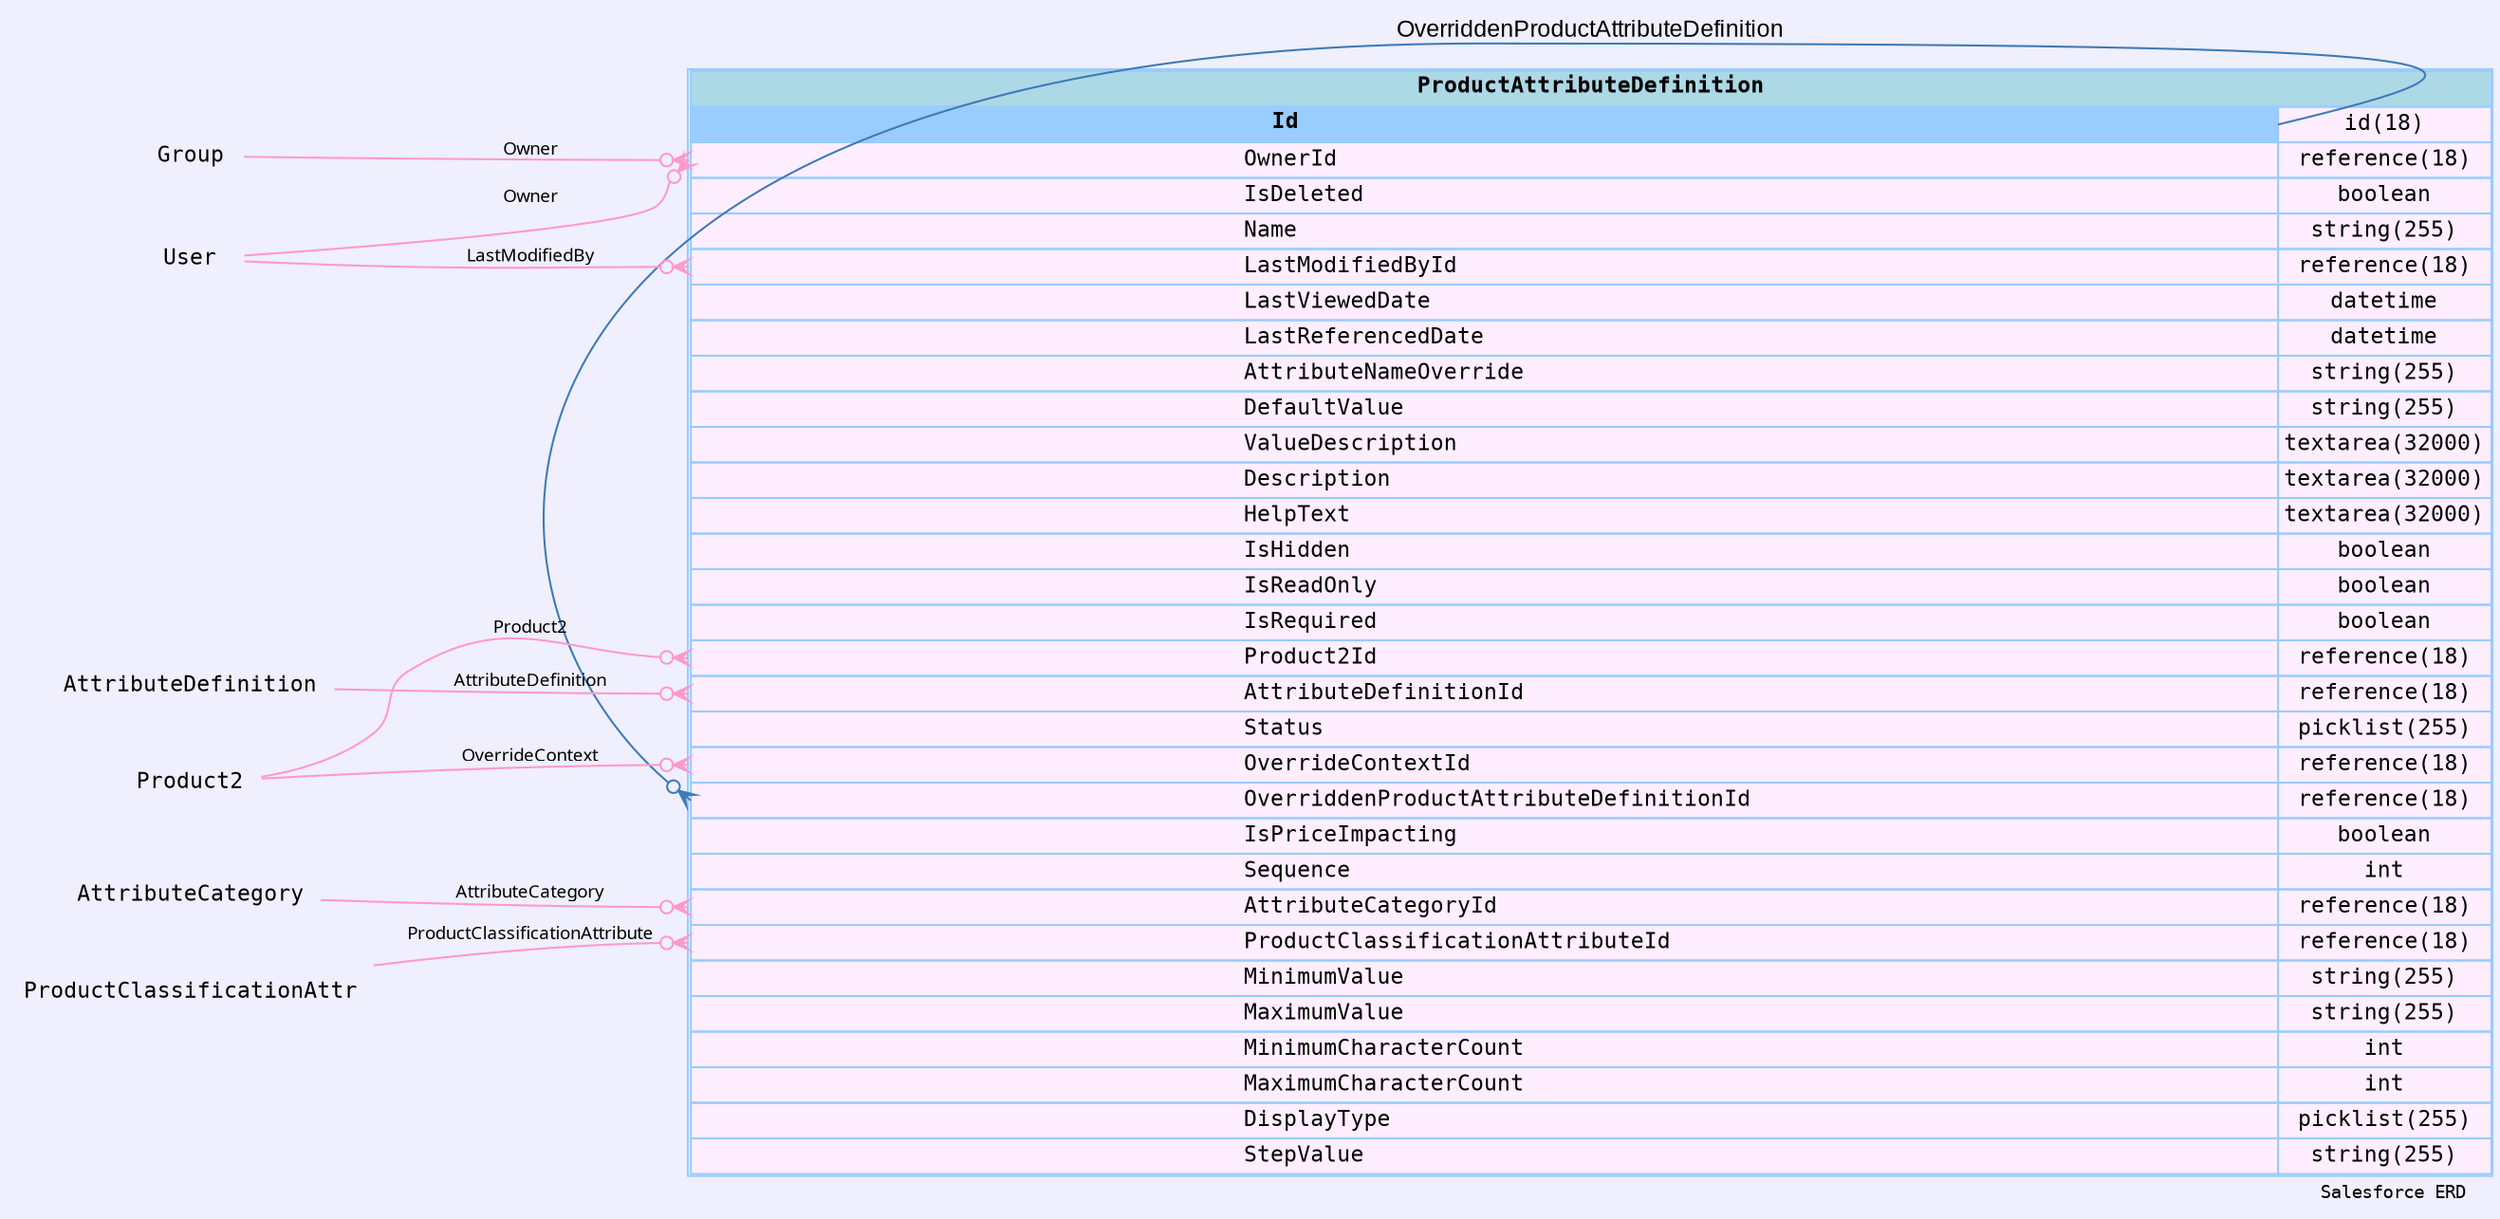 
        digraph "Salesforce+ ERD" {  
            graph [  
              rankdir="RL"  
              bgcolor="#efeffd"  
              label="Salesforce ERD "  
              labeljust="r"  
              nodesep="0.18"  
              ranksep="0.46"        
              fontname="Courier"  
              fontsize="9"  
            ];  
            node [  
              fontname="Courier"  
              fontsize="11"  
              shape="plaintext"  
              color="#99ccff"  
            ];  
            edge [ arrowsize="0.8"   ];
        
            ProductAttributeDefinition [shape=none, margin=0, label=<
                <table border="1" cellborder="1" cellspacing="0" bgcolor="#ffeeff" >   
                  <tr><td colspan="3" bgcolor="lightblue"><b>ProductAttributeDefinition</b></td></tr>
             <tr>
                                        <td  bgcolor="#99ccff" port="Id" align="left">
                                           <b>Id</b>
                                        </td><td>id(18)</td></tr> <tr>
                                         <td port="OwnerId" align="left">
                                         OwnerId
                                       </td><td>reference(18)</td></tr> <tr>
                                         <td port="IsDeleted" align="left">
                                         IsDeleted
                                       </td><td>boolean</td></tr> <tr>
                                         <td port="Name" align="left">
                                         Name
                                       </td><td>string(255)</td></tr> <tr>
                                         <td port="LastModifiedById" align="left">
                                         LastModifiedById
                                       </td><td>reference(18)</td></tr> <tr>
                                         <td port="LastViewedDate" align="left">
                                         LastViewedDate
                                       </td><td>datetime</td></tr> <tr>
                                         <td port="LastReferencedDate" align="left">
                                         LastReferencedDate
                                       </td><td>datetime</td></tr> <tr>
                                         <td port="AttributeNameOverride" align="left">
                                         AttributeNameOverride
                                       </td><td>string(255)</td></tr> <tr>
                                         <td port="DefaultValue" align="left">
                                         DefaultValue
                                       </td><td>string(255)</td></tr> <tr>
                                         <td port="ValueDescription" align="left">
                                         ValueDescription
                                       </td><td>textarea(32000)</td></tr> <tr>
                                         <td port="Description" align="left">
                                         Description
                                       </td><td>textarea(32000)</td></tr> <tr>
                                         <td port="HelpText" align="left">
                                         HelpText
                                       </td><td>textarea(32000)</td></tr> <tr>
                                         <td port="IsHidden" align="left">
                                         IsHidden
                                       </td><td>boolean</td></tr> <tr>
                                         <td port="IsReadOnly" align="left">
                                         IsReadOnly
                                       </td><td>boolean</td></tr> <tr>
                                         <td port="IsRequired" align="left">
                                         IsRequired
                                       </td><td>boolean</td></tr> <tr>
                                         <td port="Product2Id" align="left">
                                         Product2Id
                                       </td><td>reference(18)</td></tr> <tr>
                                         <td port="AttributeDefinitionId" align="left">
                                         AttributeDefinitionId
                                       </td><td>reference(18)</td></tr> <tr>
                                         <td port="Status" align="left">
                                         Status
                                       </td><td>picklist(255)</td></tr> <tr>
                                         <td port="OverrideContextId" align="left">
                                         OverrideContextId
                                       </td><td>reference(18)</td></tr> <tr>
                                         <td port="OverriddenProductAttributeDefinitionId" align="left">
                                         OverriddenProductAttributeDefinitionId
                                       </td><td>reference(18)</td></tr> <tr>
                                         <td port="IsPriceImpacting" align="left">
                                         IsPriceImpacting
                                       </td><td>boolean</td></tr> <tr>
                                         <td port="Sequence" align="left">
                                         Sequence
                                       </td><td>int</td></tr> <tr>
                                         <td port="AttributeCategoryId" align="left">
                                         AttributeCategoryId
                                       </td><td>reference(18)</td></tr> <tr>
                                         <td port="ProductClassificationAttributeId" align="left">
                                         ProductClassificationAttributeId
                                       </td><td>reference(18)</td></tr> <tr>
                                         <td port="MinimumValue" align="left">
                                         MinimumValue
                                       </td><td>string(255)</td></tr> <tr>
                                         <td port="MaximumValue" align="left">
                                         MaximumValue
                                       </td><td>string(255)</td></tr> <tr>
                                         <td port="MinimumCharacterCount" align="left">
                                         MinimumCharacterCount
                                       </td><td>int</td></tr> <tr>
                                         <td port="MaximumCharacterCount" align="left">
                                         MaximumCharacterCount
                                       </td><td>int</td></tr> <tr>
                                         <td port="DisplayType" align="left">
                                         DisplayType
                                       </td><td>picklist(255)</td></tr> <tr>
                                         <td port="StepValue" align="left">
                                         StepValue
                                       </td><td>string(255)</td></tr>            
                </table>
                >
                  URL="#"
                  tooltip=" ProductAttributeDefinition "
                ];
            
                            "ProductAttributeDefinition" : "OwnerId": w -> 
                                  "Group" : "Id" 
                                           : e 
                                          [arrowhead=none 
                                           dir=back 
                                           arrowtail=crowodot 
                                           color="#ff99cc"
                                           label="Owner"
                                           fontname="Monaco"
                                           fontsize="9"
                                          ];
                      
                            "ProductAttributeDefinition" : "OwnerId": w -> 
                                  "User" : "Id" 
                                           : e 
                                          [arrowhead=none 
                                           dir=back 
                                           arrowtail=crowodot 
                                           color="#ff99cc"
                                           label="Owner"
                                           fontname="Monaco"
                                           fontsize="9"
                                          ];
                      
                            "ProductAttributeDefinition" : "LastModifiedById": w -> 
                                  "User" : "Id" 
                                           : e 
                                          [arrowhead=none 
                                           dir=back 
                                           arrowtail=crowodot 
                                           color="#ff99cc"
                                           label="LastModifiedBy"
                                           fontname="Monaco"
                                           fontsize="9"
                                          ];
                      
                            "ProductAttributeDefinition" : "Product2Id": w -> 
                                  "Product2" : "Id" 
                                           : e 
                                          [arrowhead=none 
                                           dir=back 
                                           arrowtail=crowodot 
                                           color="#ff99cc"
                                           label="Product2"
                                           fontname="Monaco"
                                           fontsize="9"
                                          ];
                      
                            "ProductAttributeDefinition" : "AttributeDefinitionId": w -> 
                                  "AttributeDefinition" : "Id" 
                                           : e 
                                          [arrowhead=none 
                                           dir=back 
                                           arrowtail=crowodot 
                                           color="#ff99cc"
                                           label="AttributeDefinition"
                                           fontname="Monaco"
                                           fontsize="9"
                                          ];
                      
                            "ProductAttributeDefinition" : "OverrideContextId": w -> 
                                  "Product2" : "Id" 
                                           : e 
                                          [arrowhead=none 
                                           dir=back 
                                           arrowtail=crowodot 
                                           color="#ff99cc"
                                           label="OverrideContext"
                                           fontname="Monaco"
                                           fontsize="9"
                                          ];
                      
                            "ProductAttributeDefinition" : "OverriddenProductAttributeDefinitionId": w -> 
                                  "ProductAttributeDefinition" : "Id" 
                                           : e 
                                          [arrowhead=none 
                                           dir=back 
                                           arrowtail=crowodot 
                                           color="#3e7ab7"
                                           label="OverriddenProductAttributeDefinition"
                                           fontname="Arial"
                                           fontsize="12"
                                          ];
                      
                            "ProductAttributeDefinition" : "AttributeCategoryId": w -> 
                                  "AttributeCategory" : "Id" 
                                           : e 
                                          [arrowhead=none 
                                           dir=back 
                                           arrowtail=crowodot 
                                           color="#ff99cc"
                                           label="AttributeCategory"
                                           fontname="Monaco"
                                           fontsize="9"
                                          ];
                      
                            "ProductAttributeDefinition" : "ProductClassificationAttributeId": w -> 
                                  "ProductClassificationAttr" : "Id" 
                                           : e 
                                          [arrowhead=none 
                                           dir=back 
                                           arrowtail=crowodot 
                                           color="#ff99cc"
                                           label="ProductClassificationAttribute"
                                           fontname="Monaco"
                                           fontsize="9"
                                          ];
                      }